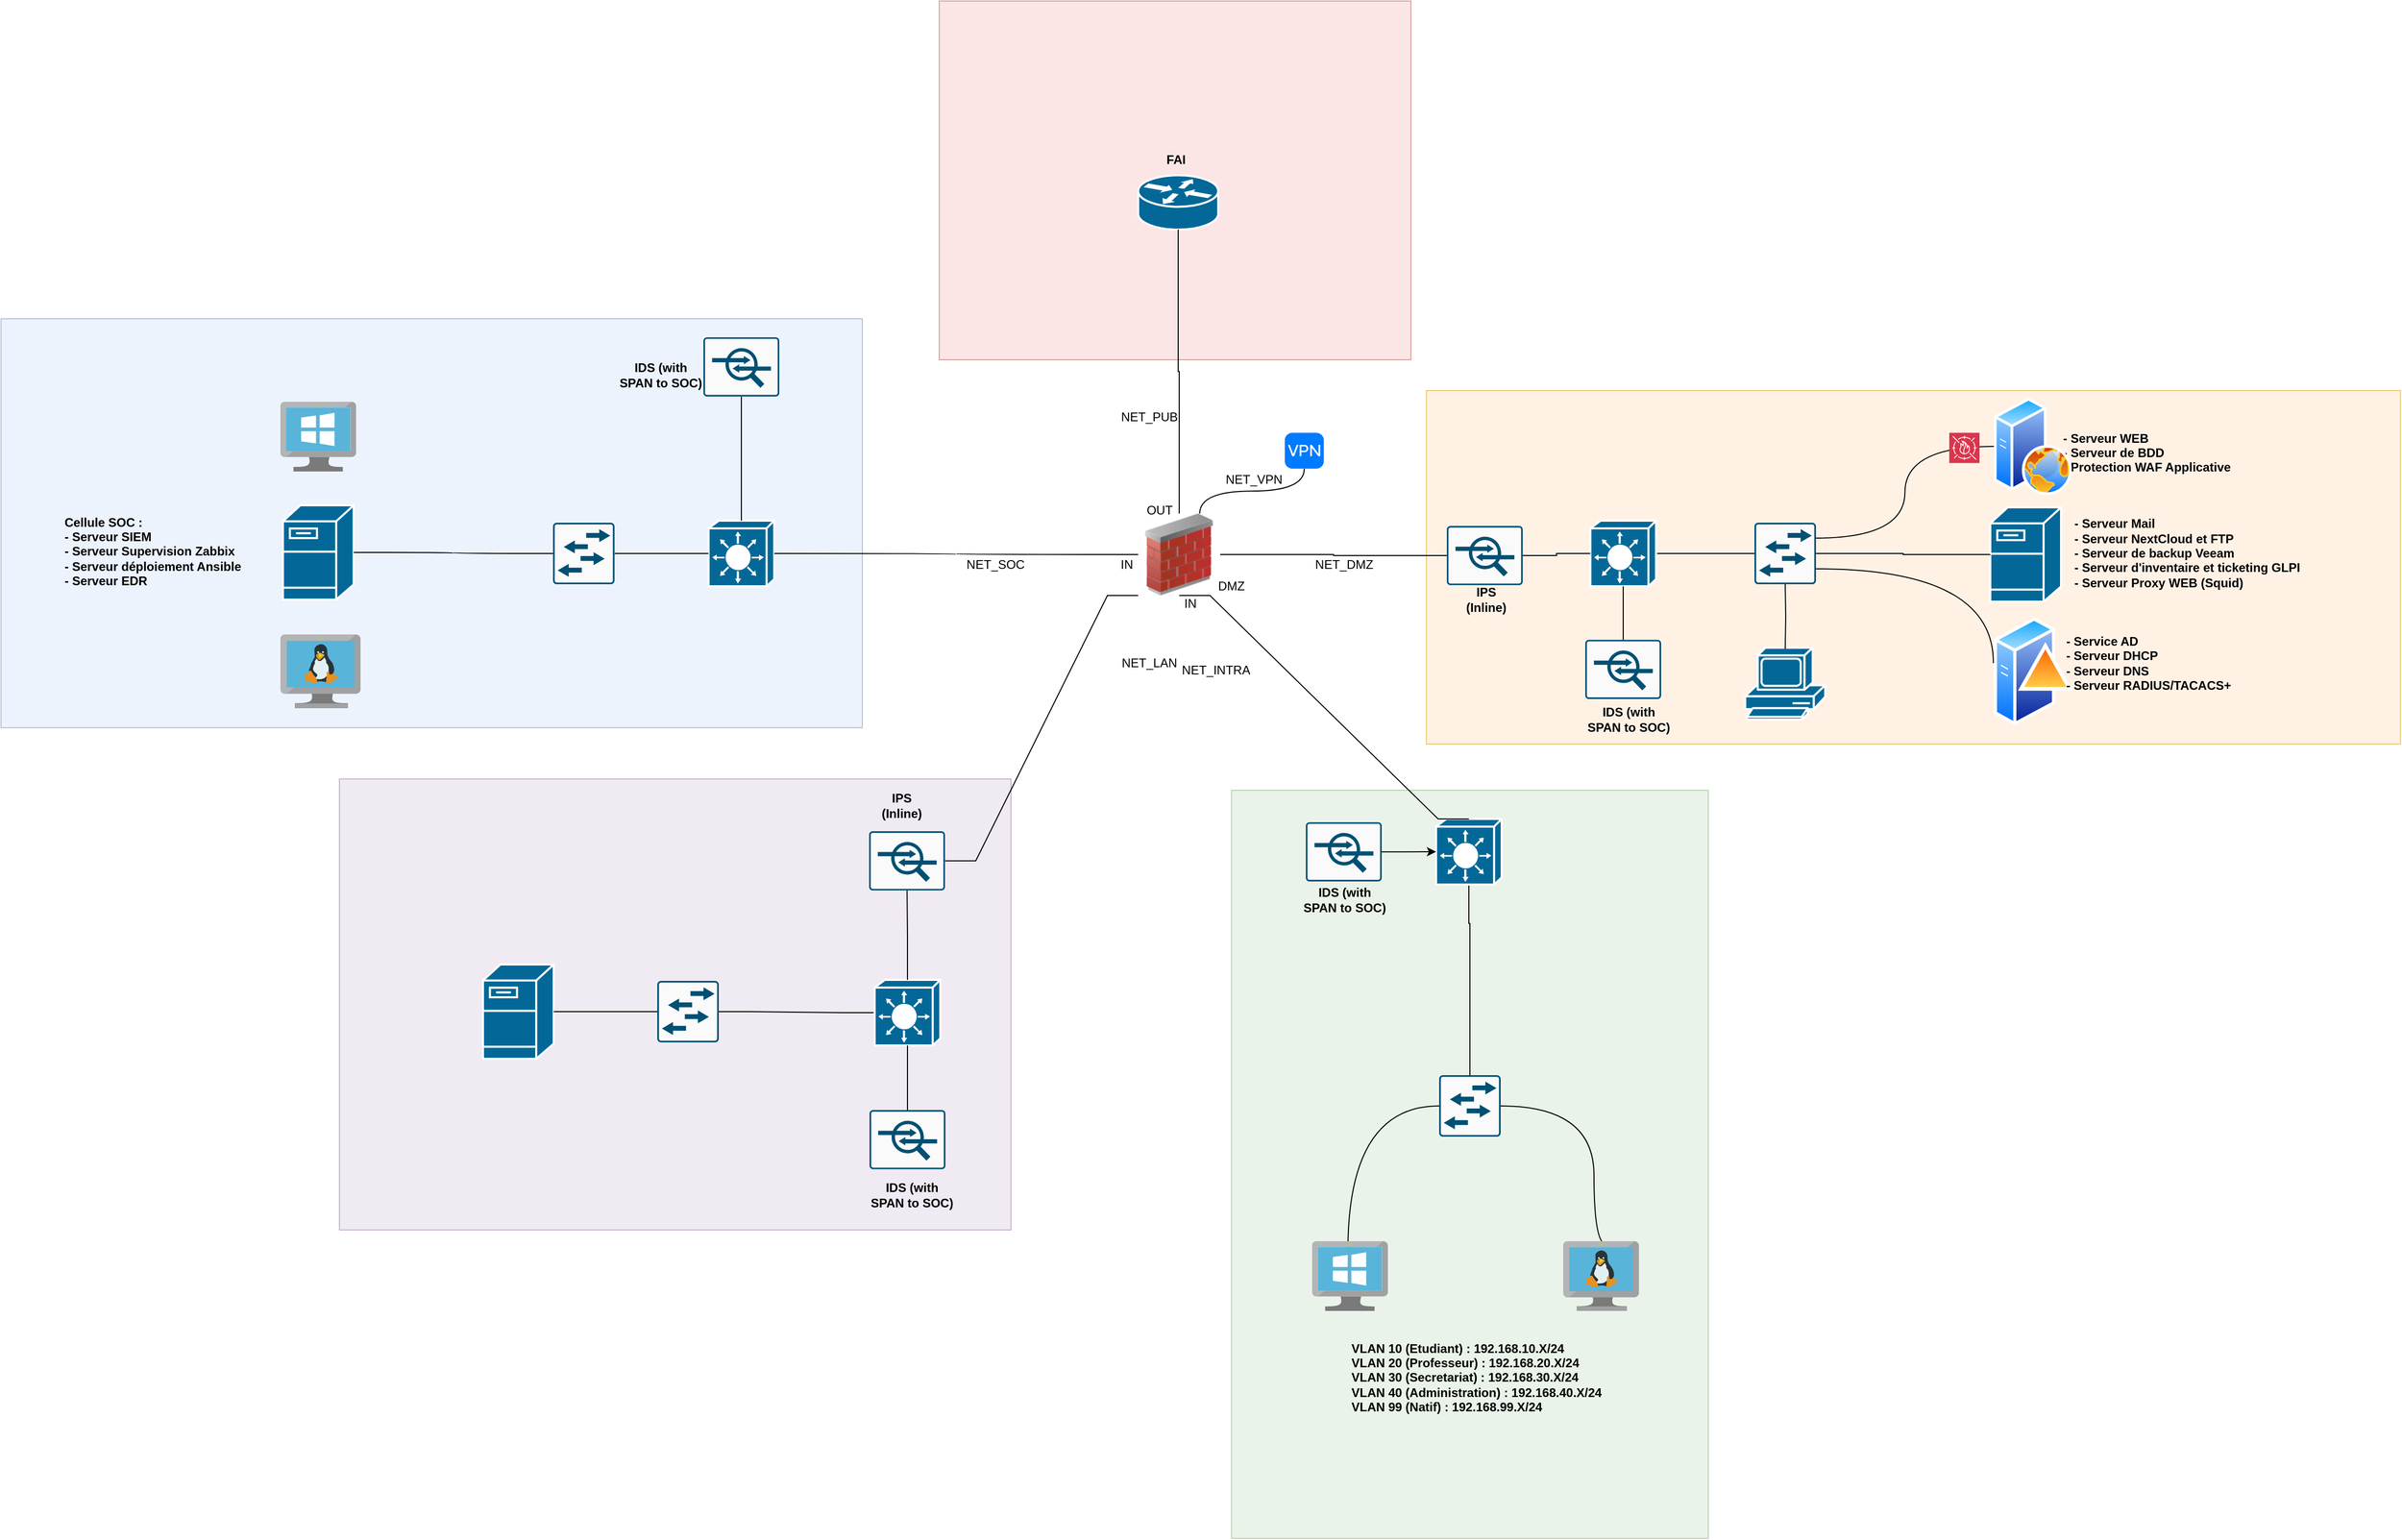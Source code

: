 <mxfile version="24.8.6">
  <diagram name="Page-1" id="c37626ed-c26b-45fb-9056-f9ebc6bb27b6">
    <mxGraphModel dx="2850" dy="1788" grid="1" gridSize="10" guides="1" tooltips="1" connect="1" arrows="1" fold="1" page="1" pageScale="1" pageWidth="1100" pageHeight="850" background="none" math="0" shadow="0">
      <root>
        <mxCell id="0" />
        <mxCell id="1" parent="0" />
        <mxCell id="hdRA8nDZ9_Qkd0nhe9Jf-36" value="" style="whiteSpace=wrap;html=1;fillColor=#e1d5e7;strokeColor=#9673a6;opacity=50;" vertex="1" parent="1">
          <mxGeometry x="-280" y="459" width="655" height="440" as="geometry" />
        </mxCell>
        <mxCell id="sgeaB0DVFmvgLcvJb8wv-47" value="" style="whiteSpace=wrap;html=1;fillColor=#dae8fc;strokeColor=#6c8ebf;opacity=50;" parent="1" vertex="1">
          <mxGeometry x="-610" y="10" width="840" height="399.01" as="geometry" />
        </mxCell>
        <mxCell id="sgeaB0DVFmvgLcvJb8wv-50" value="" style="whiteSpace=wrap;html=1;fillColor=#f8cecc;strokeColor=#b85450;opacity=50;" parent="1" vertex="1">
          <mxGeometry x="305" y="-300" width="460" height="350" as="geometry" />
        </mxCell>
        <mxCell id="sgeaB0DVFmvgLcvJb8wv-49" value="" style="whiteSpace=wrap;html=1;fillColor=#d5e8d4;strokeColor=#82b366;opacity=50;" parent="1" vertex="1">
          <mxGeometry x="590" y="470" width="465" height="730" as="geometry" />
        </mxCell>
        <mxCell id="sgeaB0DVFmvgLcvJb8wv-46" value="" style="whiteSpace=wrap;html=1;fillColor=#ffe6cc;strokeColor=#d79b00;opacity=50;" parent="1" vertex="1">
          <mxGeometry x="780" y="80" width="950" height="345" as="geometry" />
        </mxCell>
        <mxCell id="sgeaB0DVFmvgLcvJb8wv-2" value="" style="shape=mxgraph.cisco.servers.fileserver;sketch=0;html=1;pointerEvents=1;dashed=0;fillColor=#036897;strokeColor=#ffffff;strokeWidth=2;verticalLabelPosition=bottom;verticalAlign=top;align=center;outlineConnect=0;" parent="1" vertex="1">
          <mxGeometry x="1330" y="194" width="69" height="92" as="geometry" />
        </mxCell>
        <mxCell id="sgeaB0DVFmvgLcvJb8wv-79" style="edgeStyle=orthogonalEdgeStyle;rounded=0;orthogonalLoop=1;jettySize=auto;html=1;exitX=0.75;exitY=0;exitDx=0;exitDy=0;curved=1;endArrow=none;endFill=0;" parent="1" source="sgeaB0DVFmvgLcvJb8wv-5" target="sgeaB0DVFmvgLcvJb8wv-73" edge="1">
          <mxGeometry relative="1" as="geometry" />
        </mxCell>
        <mxCell id="sgeaB0DVFmvgLcvJb8wv-5" value="" style="image;html=1;image=img/lib/clip_art/networking/Firewall_02_128x128.png" parent="1" vertex="1">
          <mxGeometry x="499" y="200" width="80" height="80" as="geometry" />
        </mxCell>
        <mxCell id="sgeaB0DVFmvgLcvJb8wv-10" value="" style="shape=mxgraph.cisco.routers.router;sketch=0;html=1;pointerEvents=1;dashed=0;fillColor=#036897;strokeColor=#ffffff;strokeWidth=2;verticalLabelPosition=bottom;verticalAlign=top;align=center;outlineConnect=0;" parent="1" vertex="1">
          <mxGeometry x="499" y="-130" width="78" height="53" as="geometry" />
        </mxCell>
        <mxCell id="sgeaB0DVFmvgLcvJb8wv-35" style="edgeStyle=orthogonalEdgeStyle;rounded=0;orthogonalLoop=1;jettySize=auto;html=1;exitX=0.5;exitY=1;exitDx=0;exitDy=0;exitPerimeter=0;endArrow=none;endFill=0;entryX=0.5;entryY=0;entryDx=0;entryDy=0;entryPerimeter=0;" parent="1" source="sgeaB0DVFmvgLcvJb8wv-13" target="sgeaB0DVFmvgLcvJb8wv-42" edge="1">
          <mxGeometry relative="1" as="geometry">
            <mxPoint x="822.39" y="638.752" as="targetPoint" />
            <Array as="points">
              <mxPoint x="821.5" y="600" />
              <mxPoint x="822.5" y="600" />
              <mxPoint x="822.5" y="748" />
            </Array>
          </mxGeometry>
        </mxCell>
        <mxCell id="sgeaB0DVFmvgLcvJb8wv-13" value="" style="shape=mxgraph.cisco.switches.layer_3_switch;sketch=0;html=1;pointerEvents=1;dashed=0;fillColor=#036897;strokeColor=#ffffff;strokeWidth=2;verticalLabelPosition=bottom;verticalAlign=top;align=center;outlineConnect=0;" parent="1" vertex="1">
          <mxGeometry x="789.5" y="498" width="64" height="64" as="geometry" />
        </mxCell>
        <mxCell id="sgeaB0DVFmvgLcvJb8wv-29" style="edgeStyle=orthogonalEdgeStyle;rounded=0;orthogonalLoop=1;jettySize=auto;html=1;exitX=1;exitY=0.5;exitDx=0;exitDy=0;exitPerimeter=0;endArrow=none;endFill=0;entryX=0;entryY=0.5;entryDx=0;entryDy=0;entryPerimeter=0;" parent="1" source="sgeaB0DVFmvgLcvJb8wv-15" target="sgeaB0DVFmvgLcvJb8wv-44" edge="1">
          <mxGeometry relative="1" as="geometry">
            <mxPoint x="1044.0" y="239.005" as="sourcePoint" />
            <mxPoint x="1080" y="240" as="targetPoint" />
          </mxGeometry>
        </mxCell>
        <mxCell id="sgeaB0DVFmvgLcvJb8wv-15" value="" style="shape=mxgraph.cisco.switches.layer_3_switch;sketch=0;html=1;pointerEvents=1;dashed=0;fillColor=#036897;strokeColor=#ffffff;strokeWidth=2;verticalLabelPosition=bottom;verticalAlign=top;align=center;outlineConnect=0;" parent="1" vertex="1">
          <mxGeometry x="940" y="207" width="64" height="64" as="geometry" />
        </mxCell>
        <mxCell id="sgeaB0DVFmvgLcvJb8wv-16" value="" style="shape=mxgraph.cisco.switches.layer_3_switch;sketch=0;html=1;pointerEvents=1;dashed=0;fillColor=#036897;strokeColor=#ffffff;strokeWidth=2;verticalLabelPosition=bottom;verticalAlign=top;align=center;outlineConnect=0;" parent="1" vertex="1">
          <mxGeometry x="80" y="207" width="64" height="64" as="geometry" />
        </mxCell>
        <mxCell id="sgeaB0DVFmvgLcvJb8wv-28" style="edgeStyle=orthogonalEdgeStyle;rounded=0;orthogonalLoop=1;jettySize=auto;html=1;exitX=0;exitY=0.5;exitDx=0;exitDy=0;entryX=1;entryY=0.5;entryDx=0;entryDy=0;entryPerimeter=0;endArrow=none;endFill=0;curved=1;" parent="1" source="sgeaB0DVFmvgLcvJb8wv-5" target="sgeaB0DVFmvgLcvJb8wv-16" edge="1">
          <mxGeometry relative="1" as="geometry" />
        </mxCell>
        <mxCell id="sgeaB0DVFmvgLcvJb8wv-30" style="edgeStyle=orthogonalEdgeStyle;rounded=0;orthogonalLoop=1;jettySize=auto;html=1;exitX=1;exitY=0.25;exitDx=0;exitDy=0;exitPerimeter=0;entryX=0;entryY=0.5;entryDx=0;entryDy=0;curved=1;endArrow=none;endFill=0;" parent="1" source="sgeaB0DVFmvgLcvJb8wv-44" target="sgeaB0DVFmvgLcvJb8wv-84" edge="1">
          <mxGeometry relative="1" as="geometry">
            <mxPoint x="1181" y="215" as="sourcePoint" />
            <mxPoint x="1330" y="136" as="targetPoint" />
          </mxGeometry>
        </mxCell>
        <mxCell id="sgeaB0DVFmvgLcvJb8wv-31" style="edgeStyle=orthogonalEdgeStyle;rounded=0;orthogonalLoop=1;jettySize=auto;html=1;exitX=1;exitY=0.5;exitDx=0;exitDy=0;exitPerimeter=0;entryX=0;entryY=0.5;entryDx=0;entryDy=0;entryPerimeter=0;endArrow=none;endFill=0;" parent="1" source="sgeaB0DVFmvgLcvJb8wv-44" target="sgeaB0DVFmvgLcvJb8wv-2" edge="1">
          <mxGeometry relative="1" as="geometry">
            <mxPoint x="1178.98" y="240" as="sourcePoint" />
          </mxGeometry>
        </mxCell>
        <mxCell id="sgeaB0DVFmvgLcvJb8wv-32" style="edgeStyle=orthogonalEdgeStyle;rounded=0;orthogonalLoop=1;jettySize=auto;html=1;exitX=1;exitY=0.75;exitDx=0;exitDy=0;exitPerimeter=0;entryX=0;entryY=0.5;entryDx=0;entryDy=0;curved=1;endArrow=none;endFill=0;" parent="1" source="sgeaB0DVFmvgLcvJb8wv-44" edge="1">
          <mxGeometry relative="1" as="geometry">
            <mxPoint x="1167.87" y="252.0" as="sourcePoint" />
            <mxPoint x="1333.0" y="346" as="targetPoint" />
          </mxGeometry>
        </mxCell>
        <mxCell id="sgeaB0DVFmvgLcvJb8wv-34" style="edgeStyle=entityRelationEdgeStyle;rounded=0;orthogonalLoop=1;jettySize=auto;html=1;exitX=0.5;exitY=1;exitDx=0;exitDy=0;entryX=0.5;entryY=0;entryDx=0;entryDy=0;entryPerimeter=0;endArrow=none;endFill=0;" parent="1" source="sgeaB0DVFmvgLcvJb8wv-5" target="sgeaB0DVFmvgLcvJb8wv-13" edge="1">
          <mxGeometry relative="1" as="geometry" />
        </mxCell>
        <mxCell id="sgeaB0DVFmvgLcvJb8wv-36" style="edgeStyle=orthogonalEdgeStyle;rounded=0;orthogonalLoop=1;jettySize=auto;html=1;exitX=0;exitY=0.5;exitDx=0;exitDy=0;exitPerimeter=0;curved=1;endArrow=none;endFill=0;" parent="1" source="sgeaB0DVFmvgLcvJb8wv-42" edge="1">
          <mxGeometry relative="1" as="geometry">
            <mxPoint x="772" y="773" as="sourcePoint" />
            <mxPoint x="703.5" y="918" as="targetPoint" />
          </mxGeometry>
        </mxCell>
        <mxCell id="sgeaB0DVFmvgLcvJb8wv-38" style="edgeStyle=orthogonalEdgeStyle;rounded=0;orthogonalLoop=1;jettySize=auto;html=1;entryX=1;entryY=0.5;entryDx=0;entryDy=0;entryPerimeter=0;curved=1;endArrow=none;endFill=0;exitX=0.57;exitY=0.045;exitDx=0;exitDy=0;exitPerimeter=0;" parent="1" source="sgeaB0DVFmvgLcvJb8wv-71" target="sgeaB0DVFmvgLcvJb8wv-42" edge="1">
          <mxGeometry relative="1" as="geometry">
            <mxPoint x="933.5" y="908" as="sourcePoint" />
            <mxPoint x="870.98" y="773" as="targetPoint" />
            <Array as="points">
              <mxPoint x="943.5" y="913" />
              <mxPoint x="943.5" y="778" />
            </Array>
          </mxGeometry>
        </mxCell>
        <mxCell id="sgeaB0DVFmvgLcvJb8wv-42" value="" style="sketch=0;points=[[0.015,0.015,0],[0.985,0.015,0],[0.985,0.985,0],[0.015,0.985,0],[0.25,0,0],[0.5,0,0],[0.75,0,0],[1,0.25,0],[1,0.5,0],[1,0.75,0],[0.75,1,0],[0.5,1,0],[0.25,1,0],[0,0.75,0],[0,0.5,0],[0,0.25,0]];verticalLabelPosition=bottom;html=1;verticalAlign=top;aspect=fixed;align=center;pointerEvents=1;shape=mxgraph.cisco19.rect;prIcon=l2_switch;fillColor=#FAFAFA;strokeColor=#005073;" parent="1" vertex="1">
          <mxGeometry x="792.5" y="748" width="60" height="60" as="geometry" />
        </mxCell>
        <mxCell id="sgeaB0DVFmvgLcvJb8wv-44" value="" style="sketch=0;points=[[0.015,0.015,0],[0.985,0.015,0],[0.985,0.985,0],[0.015,0.985,0],[0.25,0,0],[0.5,0,0],[0.75,0,0],[1,0.25,0],[1,0.5,0],[1,0.75,0],[0.75,1,0],[0.5,1,0],[0.25,1,0],[0,0.75,0],[0,0.5,0],[0,0.25,0]];verticalLabelPosition=bottom;html=1;verticalAlign=top;aspect=fixed;align=center;pointerEvents=1;shape=mxgraph.cisco19.rect;prIcon=l2_switch;fillColor=#FAFAFA;strokeColor=#005073;" parent="1" vertex="1">
          <mxGeometry x="1100" y="209" width="60" height="60" as="geometry" />
        </mxCell>
        <mxCell id="sgeaB0DVFmvgLcvJb8wv-51" value="" style="shape=mxgraph.cisco.computers_and_peripherals.pc;sketch=0;html=1;pointerEvents=1;dashed=0;fillColor=#036897;strokeColor=#ffffff;strokeWidth=2;verticalLabelPosition=bottom;verticalAlign=top;align=center;outlineConnect=0;" parent="1" vertex="1">
          <mxGeometry x="1091" y="331" width="78" height="70" as="geometry" />
        </mxCell>
        <mxCell id="sgeaB0DVFmvgLcvJb8wv-53" style="edgeStyle=orthogonalEdgeStyle;rounded=0;orthogonalLoop=1;jettySize=auto;html=1;exitX=0.5;exitY=0;exitDx=0;exitDy=0;exitPerimeter=0;entryX=0.5;entryY=1;entryDx=0;entryDy=0;entryPerimeter=0;endArrow=none;endFill=0;" parent="1" target="sgeaB0DVFmvgLcvJb8wv-44" edge="1">
          <mxGeometry relative="1" as="geometry">
            <mxPoint x="1130.0" y="332" as="sourcePoint" />
          </mxGeometry>
        </mxCell>
        <mxCell id="sgeaB0DVFmvgLcvJb8wv-54" value="DMZ" style="text;strokeColor=none;align=center;fillColor=none;html=1;verticalAlign=middle;whiteSpace=wrap;rounded=0;" parent="1" vertex="1">
          <mxGeometry x="560" y="256" width="60" height="30" as="geometry" />
        </mxCell>
        <mxCell id="sgeaB0DVFmvgLcvJb8wv-57" value="IN" style="text;strokeColor=none;align=center;fillColor=none;html=1;verticalAlign=middle;whiteSpace=wrap;rounded=0;" parent="1" vertex="1">
          <mxGeometry x="520" y="273" width="60" height="30" as="geometry" />
        </mxCell>
        <mxCell id="sgeaB0DVFmvgLcvJb8wv-58" value="IN" style="text;strokeColor=none;align=center;fillColor=none;html=1;verticalAlign=middle;whiteSpace=wrap;rounded=0;" parent="1" vertex="1">
          <mxGeometry x="458" y="235" width="60" height="30" as="geometry" />
        </mxCell>
        <mxCell id="sgeaB0DVFmvgLcvJb8wv-59" value="OUT" style="text;strokeColor=none;align=center;fillColor=none;html=1;verticalAlign=middle;whiteSpace=wrap;rounded=0;" parent="1" vertex="1">
          <mxGeometry x="490" y="182" width="60" height="30" as="geometry" />
        </mxCell>
        <mxCell id="sgeaB0DVFmvgLcvJb8wv-61" value="&lt;p style=&quot;margin: 0px;&quot;&gt;&lt;b&gt;- Serveur Mail&lt;/b&gt;&lt;/p&gt;&lt;p style=&quot;margin: 0px;&quot;&gt;&lt;b&gt;- Serveur NextCloud et FTP&lt;/b&gt;&lt;/p&gt;&lt;p style=&quot;margin: 0px;&quot;&gt;&lt;b&gt;- Serveur de backup Veeam&lt;/b&gt;&lt;/p&gt;&lt;p style=&quot;margin: 0px;&quot;&gt;&lt;b&gt;- Serveur d&#39;inventaire et ticketing GLPI&lt;/b&gt;&lt;/p&gt;&lt;p style=&quot;margin: 0px;&quot;&gt;&lt;b&gt;- Serveur Proxy WEB (&lt;/b&gt;&lt;span style=&quot;background-color: initial;&quot;&gt;&lt;b&gt;Squid)&lt;/b&gt;&lt;/span&gt;&lt;/p&gt;&lt;b&gt;&lt;br&gt;&lt;/b&gt;&lt;p style=&quot;margin: 0px;&quot;&gt;&lt;br&gt;&lt;/p&gt;" style="text;strokeColor=none;align=left;fillColor=none;html=1;verticalAlign=middle;whiteSpace=wrap;rounded=0;" parent="1" vertex="1">
          <mxGeometry x="1410" y="186.75" width="230" height="131.5" as="geometry" />
        </mxCell>
        <mxCell id="sgeaB0DVFmvgLcvJb8wv-62" value="&lt;b&gt;VLAN 10 (Etudiant) : 192.168.10.X/24&lt;/b&gt;&lt;div&gt;&lt;b&gt;VLAN 20 (Professeur)&amp;nbsp;&lt;/b&gt;&lt;b style=&quot;background-color: initial;&quot;&gt;: 192.168.20.X/24&lt;/b&gt;&lt;/div&gt;&lt;div&gt;&lt;b&gt;VLAN 30 (Secretariat)&amp;nbsp;&lt;/b&gt;&lt;b style=&quot;background-color: initial;&quot;&gt;: 192.168.30.X/24&lt;/b&gt;&lt;/div&gt;&lt;div&gt;&lt;b&gt;VLAN 40 (Administration)&amp;nbsp;&lt;/b&gt;&lt;b style=&quot;background-color: initial;&quot;&gt;: 192.168.40.X/24&lt;/b&gt;&lt;/div&gt;&lt;div&gt;&lt;b&gt;VLAN 99 (Natif)&amp;nbsp;&lt;/b&gt;&lt;b style=&quot;background-color: initial;&quot;&gt;: 192.168.99.X/24&lt;/b&gt;&lt;/div&gt;" style="text;strokeColor=none;align=left;fillColor=none;html=1;verticalAlign=middle;whiteSpace=wrap;rounded=0;" parent="1" vertex="1">
          <mxGeometry x="704.5" y="998" width="260" height="90" as="geometry" />
        </mxCell>
        <mxCell id="sgeaB0DVFmvgLcvJb8wv-63" value="" style="image;aspect=fixed;perimeter=ellipsePerimeter;html=1;align=center;shadow=0;dashed=0;spacingTop=3;image=img/lib/active_directory/domain_controller.svg;" parent="1" vertex="1">
          <mxGeometry x="1333.5" y="299" width="77" height="110" as="geometry" />
        </mxCell>
        <mxCell id="sgeaB0DVFmvgLcvJb8wv-64" value="&lt;p style=&quot;text-align: left; margin: 0px;&quot;&gt;&lt;b&gt;- Service AD&lt;/b&gt;&lt;b&gt;&lt;/b&gt;&lt;/p&gt;&lt;p style=&quot;text-align: left; margin: 0px;&quot;&gt;&lt;b&gt;- Serveur DHCP&lt;/b&gt;&lt;/p&gt;&lt;p style=&quot;text-align: left; margin: 0px;&quot;&gt;&lt;b&gt;- Serveur DNS&lt;/b&gt;&lt;/p&gt;&lt;p style=&quot;text-align: left; margin: 0px;&quot;&gt;&lt;b&gt;- Serveur RADIUS/TACACS+&lt;/b&gt;&lt;/p&gt;" style="text;strokeColor=none;align=center;fillColor=none;html=1;verticalAlign=middle;whiteSpace=wrap;rounded=0;" parent="1" vertex="1">
          <mxGeometry x="1399" y="311" width="171" height="70" as="geometry" />
        </mxCell>
        <mxCell id="sgeaB0DVFmvgLcvJb8wv-66" value="&lt;div&gt;Cellule SOC : &lt;br&gt;&lt;/div&gt;&lt;div&gt;- Serveur SIEM&lt;/div&gt;&lt;div&gt;- Serveur Supervision Zabbix&lt;/div&gt;&lt;div&gt;- Serveur déploiement Ansible&lt;/div&gt;&lt;div&gt;- Serveur EDR&lt;/div&gt;" style="text;strokeColor=none;align=left;fillColor=none;html=1;verticalAlign=middle;whiteSpace=wrap;rounded=0;fontStyle=1" parent="1" vertex="1">
          <mxGeometry x="-550" y="192.01" width="200" height="90" as="geometry" />
        </mxCell>
        <mxCell id="sgeaB0DVFmvgLcvJb8wv-69" value="" style="image;sketch=0;aspect=fixed;html=1;points=[];align=center;fontSize=12;image=img/lib/mscae/VirtualMachineWindows.svg;" parent="1" vertex="1">
          <mxGeometry x="668.59" y="910" width="73.91" height="68" as="geometry" />
        </mxCell>
        <mxCell id="sgeaB0DVFmvgLcvJb8wv-71" value="" style="image;sketch=0;aspect=fixed;html=1;points=[];align=center;fontSize=12;image=img/lib/mscae/VM_Linux.svg;" parent="1" vertex="1">
          <mxGeometry x="913.5" y="910" width="73.91" height="68" as="geometry" />
        </mxCell>
        <mxCell id="sgeaB0DVFmvgLcvJb8wv-73" value="" style="html=1;strokeWidth=1;shadow=0;dashed=0;shape=mxgraph.ios7.misc.vpn;fillColor=#007AFF;strokeColor=none;buttonText=;strokeColor2=#222222;fontColor=#222222;fontSize=8;verticalLabelPosition=bottom;verticalAlign=top;align=center;sketch=0;" parent="1" vertex="1">
          <mxGeometry x="642" y="121.25" width="38" height="35" as="geometry" />
        </mxCell>
        <mxCell id="sgeaB0DVFmvgLcvJb8wv-75" value="" style="sketch=0;points=[[0.015,0.015,0],[0.985,0.015,0],[0.985,0.985,0],[0.015,0.985,0],[0.25,0,0],[0.5,0,0],[0.75,0,0],[1,0.25,0],[1,0.5,0],[1,0.75,0],[0.75,1,0],[0.5,1,0],[0.25,1,0],[0,0.75,0],[0,0.5,0],[0,0.25,0]];verticalLabelPosition=bottom;html=1;verticalAlign=top;aspect=fixed;align=center;pointerEvents=1;shape=mxgraph.cisco19.rect;prIcon=ips_ids;fillColor=#FAFAFA;strokeColor=#005073;" parent="1" vertex="1">
          <mxGeometry x="662.5" y="501.19" width="74" height="57.81" as="geometry" />
        </mxCell>
        <mxCell id="sgeaB0DVFmvgLcvJb8wv-78" value="IDS (with SPAN to SOC)" style="text;strokeColor=none;align=center;fillColor=none;html=1;verticalAlign=middle;whiteSpace=wrap;rounded=0;fontStyle=1" parent="1" vertex="1">
          <mxGeometry x="658.5" y="562" width="83" height="30" as="geometry" />
        </mxCell>
        <mxCell id="sgeaB0DVFmvgLcvJb8wv-82" value="IPS (Inline)" style="text;strokeColor=none;align=center;fillColor=none;html=1;verticalAlign=middle;whiteSpace=wrap;rounded=0;fontStyle=1" parent="1" vertex="1">
          <mxGeometry x="807" y="269" width="63" height="30" as="geometry" />
        </mxCell>
        <mxCell id="sgeaB0DVFmvgLcvJb8wv-83" value="&lt;p style=&quot;margin: 0px;&quot;&gt;&lt;b style=&quot;background-color: initial;&quot;&gt;- Serveur WEB&lt;/b&gt;&lt;/p&gt;&lt;p style=&quot;margin: 0px;&quot;&gt;&lt;b&gt;- Serveur de BDD&lt;/b&gt;&lt;/p&gt;&lt;p style=&quot;margin: 0px;&quot;&gt;&lt;b style=&quot;background-color: initial;&quot;&gt;- Protection WAF Applicative&lt;/b&gt;&lt;/p&gt;&lt;b&gt;&lt;br&gt;&lt;/b&gt;&lt;p style=&quot;margin: 0px;&quot;&gt;&lt;br&gt;&lt;/p&gt;" style="text;strokeColor=none;align=left;fillColor=none;html=1;verticalAlign=middle;whiteSpace=wrap;rounded=0;" parent="1" vertex="1">
          <mxGeometry x="1399" y="89.25" width="230" height="131.5" as="geometry" />
        </mxCell>
        <mxCell id="sgeaB0DVFmvgLcvJb8wv-84" value="" style="image;aspect=fixed;perimeter=ellipsePerimeter;html=1;align=center;shadow=0;dashed=0;spacingTop=3;image=img/lib/active_directory/web_server.svg;" parent="1" vertex="1">
          <mxGeometry x="1333.5" y="87" width="76" height="95" as="geometry" />
        </mxCell>
        <mxCell id="sgeaB0DVFmvgLcvJb8wv-74" value="" style="sketch=0;points=[[0,0,0],[0.25,0,0],[0.5,0,0],[0.75,0,0],[1,0,0],[0,1,0],[0.25,1,0],[0.5,1,0],[0.75,1,0],[1,1,0],[0,0.25,0],[0,0.5,0],[0,0.75,0],[1,0.25,0],[1,0.5,0],[1,0.75,0]];outlineConnect=0;fontColor=#232F3E;fillColor=#DD344C;strokeColor=#ffffff;dashed=0;verticalLabelPosition=bottom;verticalAlign=top;align=center;html=1;fontSize=12;fontStyle=0;aspect=fixed;shape=mxgraph.aws4.resourceIcon;resIcon=mxgraph.aws4.waf;" parent="1" vertex="1">
          <mxGeometry x="1290" y="121.25" width="29.5" height="29.5" as="geometry" />
        </mxCell>
        <mxCell id="sgeaB0DVFmvgLcvJb8wv-85" value="" style="sketch=0;points=[[0.015,0.015,0],[0.985,0.015,0],[0.985,0.985,0],[0.015,0.985,0],[0.25,0,0],[0.5,0,0],[0.75,0,0],[1,0.25,0],[1,0.5,0],[1,0.75,0],[0.75,1,0],[0.5,1,0],[0.25,1,0],[0,0.75,0],[0,0.5,0],[0,0.25,0]];verticalLabelPosition=bottom;html=1;verticalAlign=top;aspect=fixed;align=center;pointerEvents=1;shape=mxgraph.cisco19.rect;prIcon=ips_ids;fillColor=#FAFAFA;strokeColor=#005073;" parent="1" vertex="1">
          <mxGeometry x="800" y="212.1" width="74" height="57.81" as="geometry" />
        </mxCell>
        <mxCell id="sgeaB0DVFmvgLcvJb8wv-86" style="edgeStyle=orthogonalEdgeStyle;rounded=0;orthogonalLoop=1;jettySize=auto;html=1;exitX=1;exitY=0.5;exitDx=0;exitDy=0;entryX=0;entryY=0.5;entryDx=0;entryDy=0;entryPerimeter=0;endArrow=none;endFill=0;" parent="1" source="sgeaB0DVFmvgLcvJb8wv-5" target="sgeaB0DVFmvgLcvJb8wv-85" edge="1">
          <mxGeometry relative="1" as="geometry" />
        </mxCell>
        <mxCell id="sgeaB0DVFmvgLcvJb8wv-87" style="edgeStyle=orthogonalEdgeStyle;rounded=0;orthogonalLoop=1;jettySize=auto;html=1;exitX=1;exitY=0.5;exitDx=0;exitDy=0;exitPerimeter=0;entryX=0;entryY=0.5;entryDx=0;entryDy=0;entryPerimeter=0;endArrow=none;endFill=0;" parent="1" source="sgeaB0DVFmvgLcvJb8wv-85" target="sgeaB0DVFmvgLcvJb8wv-15" edge="1">
          <mxGeometry relative="1" as="geometry" />
        </mxCell>
        <mxCell id="sgeaB0DVFmvgLcvJb8wv-88" style="edgeStyle=orthogonalEdgeStyle;rounded=0;orthogonalLoop=1;jettySize=auto;html=1;exitX=1;exitY=0.5;exitDx=0;exitDy=0;exitPerimeter=0;entryX=0;entryY=0.5;entryDx=0;entryDy=0;entryPerimeter=0;" parent="1" source="sgeaB0DVFmvgLcvJb8wv-75" target="sgeaB0DVFmvgLcvJb8wv-13" edge="1">
          <mxGeometry relative="1" as="geometry" />
        </mxCell>
        <mxCell id="hdRA8nDZ9_Qkd0nhe9Jf-6" style="edgeStyle=orthogonalEdgeStyle;rounded=0;orthogonalLoop=1;jettySize=auto;html=1;exitX=0.5;exitY=1;exitDx=0;exitDy=0;exitPerimeter=0;curved=1;endArrow=none;endFill=0;" edge="1" parent="1" source="sgeaB0DVFmvgLcvJb8wv-89" target="sgeaB0DVFmvgLcvJb8wv-16">
          <mxGeometry relative="1" as="geometry" />
        </mxCell>
        <mxCell id="sgeaB0DVFmvgLcvJb8wv-89" value="" style="sketch=0;points=[[0.015,0.015,0],[0.985,0.015,0],[0.985,0.985,0],[0.015,0.985,0],[0.25,0,0],[0.5,0,0],[0.75,0,0],[1,0.25,0],[1,0.5,0],[1,0.75,0],[0.75,1,0],[0.5,1,0],[0.25,1,0],[0,0.75,0],[0,0.5,0],[0,0.25,0]];verticalLabelPosition=bottom;html=1;verticalAlign=top;aspect=fixed;align=center;pointerEvents=1;shape=mxgraph.cisco19.rect;prIcon=ips_ids;fillColor=#FAFAFA;strokeColor=#005073;" parent="1" vertex="1">
          <mxGeometry x="75" y="28.09" width="74" height="57.81" as="geometry" />
        </mxCell>
        <mxCell id="sgeaB0DVFmvgLcvJb8wv-90" value="IDS (with SPAN to SOC)" style="text;strokeColor=none;align=center;fillColor=none;html=1;verticalAlign=middle;whiteSpace=wrap;rounded=0;fontStyle=1" parent="1" vertex="1">
          <mxGeometry x="-8" y="50" width="83" height="30" as="geometry" />
        </mxCell>
        <mxCell id="sgeaB0DVFmvgLcvJb8wv-95" value="" style="edgeStyle=orthogonalEdgeStyle;rounded=0;orthogonalLoop=1;jettySize=auto;html=1;exitX=0.5;exitY=0;exitDx=0;exitDy=0;entryX=0.5;entryY=1;entryDx=0;entryDy=0;entryPerimeter=0;endArrow=none;endFill=0;" parent="1" source="sgeaB0DVFmvgLcvJb8wv-5" target="sgeaB0DVFmvgLcvJb8wv-10" edge="1">
          <mxGeometry relative="1" as="geometry">
            <mxPoint x="539" y="200" as="sourcePoint" />
            <mxPoint x="539.0" y="121.25" as="targetPoint" />
          </mxGeometry>
        </mxCell>
        <mxCell id="sgeaB0DVFmvgLcvJb8wv-98" value="FAI" style="text;strokeColor=none;align=center;fillColor=none;html=1;verticalAlign=middle;whiteSpace=wrap;rounded=0;fontStyle=1" parent="1" vertex="1">
          <mxGeometry x="506" y="-160" width="60" height="30" as="geometry" />
        </mxCell>
        <mxCell id="sgeaB0DVFmvgLcvJb8wv-99" value="" style="sketch=0;points=[[0.015,0.015,0],[0.985,0.015,0],[0.985,0.985,0],[0.015,0.985,0],[0.25,0,0],[0.5,0,0],[0.75,0,0],[1,0.25,0],[1,0.5,0],[1,0.75,0],[0.75,1,0],[0.5,1,0],[0.25,1,0],[0,0.75,0],[0,0.5,0],[0,0.25,0]];verticalLabelPosition=bottom;html=1;verticalAlign=top;aspect=fixed;align=center;pointerEvents=1;shape=mxgraph.cisco19.rect;prIcon=ips_ids;fillColor=#FAFAFA;strokeColor=#005073;" parent="1" vertex="1">
          <mxGeometry x="935" y="323.19" width="74" height="57.81" as="geometry" />
        </mxCell>
        <mxCell id="sgeaB0DVFmvgLcvJb8wv-100" value="IDS (with SPAN to SOC)" style="text;strokeColor=none;align=center;fillColor=none;html=1;verticalAlign=middle;whiteSpace=wrap;rounded=0;fontStyle=1" parent="1" vertex="1">
          <mxGeometry x="935.5" y="386" width="83" height="30" as="geometry" />
        </mxCell>
        <mxCell id="sgeaB0DVFmvgLcvJb8wv-101" style="edgeStyle=orthogonalEdgeStyle;rounded=0;orthogonalLoop=1;jettySize=auto;html=1;exitX=0.5;exitY=0;exitDx=0;exitDy=0;exitPerimeter=0;entryX=0.5;entryY=1;entryDx=0;entryDy=0;entryPerimeter=0;endArrow=none;endFill=0;" parent="1" source="sgeaB0DVFmvgLcvJb8wv-99" target="sgeaB0DVFmvgLcvJb8wv-15" edge="1">
          <mxGeometry relative="1" as="geometry" />
        </mxCell>
        <mxCell id="sgeaB0DVFmvgLcvJb8wv-103" value="" style="image;sketch=0;aspect=fixed;html=1;points=[];align=center;fontSize=12;image=img/lib/mscae/VM_Linux.svg;" parent="1" vertex="1">
          <mxGeometry x="-337.55" y="318.01" width="78.26" height="72" as="geometry" />
        </mxCell>
        <mxCell id="sgeaB0DVFmvgLcvJb8wv-105" value="" style="image;sketch=0;aspect=fixed;html=1;points=[];align=center;fontSize=12;image=img/lib/mscae/VirtualMachineWindows.svg;" parent="1" vertex="1">
          <mxGeometry x="-337.55" y="91.01" width="73.91" height="68" as="geometry" />
        </mxCell>
        <mxCell id="sgeaB0DVFmvgLcvJb8wv-106" value="NET_PUB" style="text;strokeColor=none;align=center;fillColor=none;html=1;verticalAlign=middle;whiteSpace=wrap;rounded=0;" parent="1" vertex="1">
          <mxGeometry x="480" y="91.25" width="60" height="30" as="geometry" />
        </mxCell>
        <mxCell id="sgeaB0DVFmvgLcvJb8wv-107" value="NET_VPN" style="text;strokeColor=none;align=center;fillColor=none;html=1;verticalAlign=middle;whiteSpace=wrap;rounded=0;" parent="1" vertex="1">
          <mxGeometry x="582" y="152" width="60" height="30" as="geometry" />
        </mxCell>
        <mxCell id="sgeaB0DVFmvgLcvJb8wv-108" value="NET_DMZ" style="text;strokeColor=none;align=center;fillColor=none;html=1;verticalAlign=middle;whiteSpace=wrap;rounded=0;" parent="1" vertex="1">
          <mxGeometry x="670" y="235" width="60" height="30" as="geometry" />
        </mxCell>
        <mxCell id="sgeaB0DVFmvgLcvJb8wv-109" value="NET_SOC" style="text;strokeColor=none;align=center;fillColor=none;html=1;verticalAlign=middle;whiteSpace=wrap;rounded=0;" parent="1" vertex="1">
          <mxGeometry x="330" y="235" width="60" height="30" as="geometry" />
        </mxCell>
        <mxCell id="sgeaB0DVFmvgLcvJb8wv-110" value="NET_LAN" style="text;strokeColor=none;align=center;fillColor=none;html=1;verticalAlign=middle;whiteSpace=wrap;rounded=0;" parent="1" vertex="1">
          <mxGeometry x="480" y="331" width="60" height="30" as="geometry" />
        </mxCell>
        <mxCell id="hdRA8nDZ9_Qkd0nhe9Jf-17" style="edgeStyle=orthogonalEdgeStyle;rounded=0;orthogonalLoop=1;jettySize=auto;html=1;exitX=1;exitY=0.5;exitDx=0;exitDy=0;exitPerimeter=0;curved=1;endArrow=none;endFill=0;" edge="1" parent="1" source="hdRA8nDZ9_Qkd0nhe9Jf-12" target="sgeaB0DVFmvgLcvJb8wv-16">
          <mxGeometry relative="1" as="geometry">
            <mxPoint x="60" y="245.5" as="targetPoint" />
          </mxGeometry>
        </mxCell>
        <mxCell id="hdRA8nDZ9_Qkd0nhe9Jf-12" value="" style="sketch=0;points=[[0.015,0.015,0],[0.985,0.015,0],[0.985,0.985,0],[0.015,0.985,0],[0.25,0,0],[0.5,0,0],[0.75,0,0],[1,0.25,0],[1,0.5,0],[1,0.75,0],[0.75,1,0],[0.5,1,0],[0.25,1,0],[0,0.75,0],[0,0.5,0],[0,0.25,0]];verticalLabelPosition=bottom;html=1;verticalAlign=top;aspect=fixed;align=center;pointerEvents=1;shape=mxgraph.cisco19.rect;prIcon=l2_switch;fillColor=#FAFAFA;strokeColor=#005073;" vertex="1" parent="1">
          <mxGeometry x="-71.68" y="209.01" width="60" height="60" as="geometry" />
        </mxCell>
        <mxCell id="hdRA8nDZ9_Qkd0nhe9Jf-13" value="" style="shape=mxgraph.cisco.servers.fileserver;sketch=0;html=1;pointerEvents=1;dashed=0;fillColor=#036897;strokeColor=#ffffff;strokeWidth=2;verticalLabelPosition=bottom;verticalAlign=top;align=center;outlineConnect=0;" vertex="1" parent="1">
          <mxGeometry x="-335.09" y="192.01" width="69" height="92" as="geometry" />
        </mxCell>
        <mxCell id="hdRA8nDZ9_Qkd0nhe9Jf-14" style="edgeStyle=orthogonalEdgeStyle;rounded=0;orthogonalLoop=1;jettySize=auto;html=1;exitX=0;exitY=0.5;exitDx=0;exitDy=0;exitPerimeter=0;entryX=1;entryY=0.5;entryDx=0;entryDy=0;entryPerimeter=0;curved=1;endArrow=none;endFill=0;" edge="1" parent="1" source="hdRA8nDZ9_Qkd0nhe9Jf-12" target="hdRA8nDZ9_Qkd0nhe9Jf-13">
          <mxGeometry relative="1" as="geometry" />
        </mxCell>
        <mxCell id="hdRA8nDZ9_Qkd0nhe9Jf-18" style="edgeStyle=entityRelationEdgeStyle;rounded=0;orthogonalLoop=1;jettySize=auto;html=1;exitX=1;exitY=0.5;exitDx=0;exitDy=0;exitPerimeter=0;entryX=0;entryY=1;entryDx=0;entryDy=0;endArrow=none;endFill=0;" edge="1" parent="1" source="hdRA8nDZ9_Qkd0nhe9Jf-25" target="sgeaB0DVFmvgLcvJb8wv-5">
          <mxGeometry relative="1" as="geometry" />
        </mxCell>
        <mxCell id="hdRA8nDZ9_Qkd0nhe9Jf-19" value="NET_INTRA" style="text;strokeColor=none;align=center;fillColor=none;html=1;verticalAlign=middle;whiteSpace=wrap;rounded=0;" vertex="1" parent="1">
          <mxGeometry x="545.09" y="337.6" width="60" height="30" as="geometry" />
        </mxCell>
        <mxCell id="hdRA8nDZ9_Qkd0nhe9Jf-24" value="IPS (Inline)" style="text;strokeColor=none;align=center;fillColor=none;html=1;verticalAlign=middle;whiteSpace=wrap;rounded=0;fontStyle=1" vertex="1" parent="1">
          <mxGeometry x="236.59" y="459.0" width="63" height="51" as="geometry" />
        </mxCell>
        <mxCell id="hdRA8nDZ9_Qkd0nhe9Jf-25" value="" style="sketch=0;points=[[0.015,0.015,0],[0.985,0.015,0],[0.985,0.985,0],[0.015,0.985,0],[0.25,0,0],[0.5,0,0],[0.75,0,0],[1,0.25,0],[1,0.5,0],[1,0.75,0],[0.75,1,0],[0.5,1,0],[0.25,1,0],[0,0.75,0],[0,0.5,0],[0,0.25,0]];verticalLabelPosition=bottom;html=1;verticalAlign=top;aspect=fixed;align=center;pointerEvents=1;shape=mxgraph.cisco19.rect;prIcon=ips_ids;fillColor=#FAFAFA;strokeColor=#005073;" vertex="1" parent="1">
          <mxGeometry x="236.59" y="510" width="74" height="57.81" as="geometry" />
        </mxCell>
        <mxCell id="hdRA8nDZ9_Qkd0nhe9Jf-27" style="edgeStyle=entityRelationEdgeStyle;rounded=0;orthogonalLoop=1;jettySize=auto;html=1;exitX=1;exitY=0.5;exitDx=0;exitDy=0;exitPerimeter=0;endArrow=none;endFill=0;" edge="1" parent="1" source="hdRA8nDZ9_Qkd0nhe9Jf-28" target="hdRA8nDZ9_Qkd0nhe9Jf-31">
          <mxGeometry relative="1" as="geometry" />
        </mxCell>
        <mxCell id="hdRA8nDZ9_Qkd0nhe9Jf-28" value="" style="sketch=0;points=[[0.015,0.015,0],[0.985,0.015,0],[0.985,0.985,0],[0.015,0.985,0],[0.25,0,0],[0.5,0,0],[0.75,0,0],[1,0.25,0],[1,0.5,0],[1,0.75,0],[0.75,1,0],[0.5,1,0],[0.25,1,0],[0,0.75,0],[0,0.5,0],[0,0.25,0]];verticalLabelPosition=bottom;html=1;verticalAlign=top;aspect=fixed;align=center;pointerEvents=1;shape=mxgraph.cisco19.rect;prIcon=l2_switch;fillColor=#FAFAFA;strokeColor=#005073;" vertex="1" parent="1">
          <mxGeometry x="30" y="656.0" width="60" height="60" as="geometry" />
        </mxCell>
        <mxCell id="hdRA8nDZ9_Qkd0nhe9Jf-29" value="" style="shape=mxgraph.cisco.servers.fileserver;sketch=0;html=1;pointerEvents=1;dashed=0;fillColor=#036897;strokeColor=#ffffff;strokeWidth=2;verticalLabelPosition=bottom;verticalAlign=top;align=center;outlineConnect=0;" vertex="1" parent="1">
          <mxGeometry x="-140" y="640.0" width="69" height="92" as="geometry" />
        </mxCell>
        <mxCell id="hdRA8nDZ9_Qkd0nhe9Jf-30" style="edgeStyle=orthogonalEdgeStyle;rounded=0;orthogonalLoop=1;jettySize=auto;html=1;exitX=0;exitY=0.5;exitDx=0;exitDy=0;exitPerimeter=0;entryX=1;entryY=0.5;entryDx=0;entryDy=0;entryPerimeter=0;curved=1;endArrow=none;endFill=0;" edge="1" parent="1" source="hdRA8nDZ9_Qkd0nhe9Jf-28" target="hdRA8nDZ9_Qkd0nhe9Jf-29">
          <mxGeometry relative="1" as="geometry" />
        </mxCell>
        <mxCell id="hdRA8nDZ9_Qkd0nhe9Jf-31" value="" style="shape=mxgraph.cisco.switches.layer_3_switch;sketch=0;html=1;pointerEvents=1;dashed=0;fillColor=#036897;strokeColor=#ffffff;strokeWidth=2;verticalLabelPosition=bottom;verticalAlign=top;align=center;outlineConnect=0;" vertex="1" parent="1">
          <mxGeometry x="242" y="655.0" width="64" height="64" as="geometry" />
        </mxCell>
        <mxCell id="hdRA8nDZ9_Qkd0nhe9Jf-32" value="" style="sketch=0;points=[[0.015,0.015,0],[0.985,0.015,0],[0.985,0.985,0],[0.015,0.985,0],[0.25,0,0],[0.5,0,0],[0.75,0,0],[1,0.25,0],[1,0.5,0],[1,0.75,0],[0.75,1,0],[0.5,1,0],[0.25,1,0],[0,0.75,0],[0,0.5,0],[0,0.25,0]];verticalLabelPosition=bottom;html=1;verticalAlign=top;aspect=fixed;align=center;pointerEvents=1;shape=mxgraph.cisco19.rect;prIcon=ips_ids;fillColor=#FAFAFA;strokeColor=#005073;" vertex="1" parent="1">
          <mxGeometry x="237" y="782.0" width="74" height="57.81" as="geometry" />
        </mxCell>
        <mxCell id="hdRA8nDZ9_Qkd0nhe9Jf-33" value="IDS (with SPAN to SOC)" style="text;strokeColor=none;align=center;fillColor=none;html=1;verticalAlign=middle;whiteSpace=wrap;rounded=0;fontStyle=1" vertex="1" parent="1">
          <mxGeometry x="237" y="850.0" width="83" height="30" as="geometry" />
        </mxCell>
        <mxCell id="hdRA8nDZ9_Qkd0nhe9Jf-34" style="edgeStyle=orthogonalEdgeStyle;rounded=0;orthogonalLoop=1;jettySize=auto;html=1;exitX=0.5;exitY=1;exitDx=0;exitDy=0;exitPerimeter=0;entryX=0.5;entryY=0;entryDx=0;entryDy=0;entryPerimeter=0;endArrow=none;endFill=0;" edge="1" parent="1" source="hdRA8nDZ9_Qkd0nhe9Jf-31" target="hdRA8nDZ9_Qkd0nhe9Jf-32">
          <mxGeometry relative="1" as="geometry" />
        </mxCell>
        <mxCell id="hdRA8nDZ9_Qkd0nhe9Jf-35" style="edgeStyle=orthogonalEdgeStyle;rounded=0;orthogonalLoop=1;jettySize=auto;html=1;exitX=0.5;exitY=0;exitDx=0;exitDy=0;exitPerimeter=0;entryX=0.5;entryY=1;entryDx=0;entryDy=0;entryPerimeter=0;endArrow=none;endFill=0;" edge="1" parent="1" source="hdRA8nDZ9_Qkd0nhe9Jf-31" target="hdRA8nDZ9_Qkd0nhe9Jf-25">
          <mxGeometry relative="1" as="geometry" />
        </mxCell>
      </root>
    </mxGraphModel>
  </diagram>
</mxfile>
